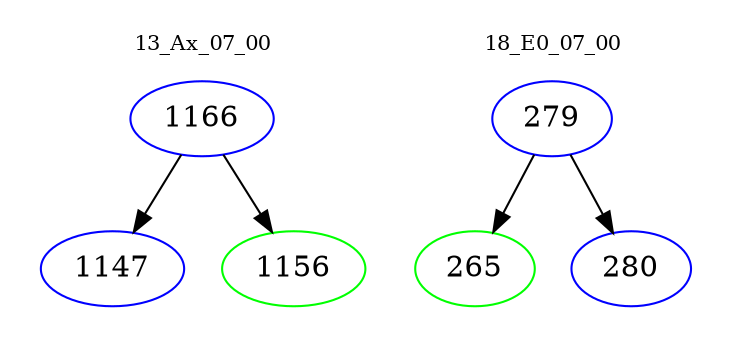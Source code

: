 digraph{
subgraph cluster_0 {
color = white
label = "13_Ax_07_00";
fontsize=10;
T0_1166 [label="1166", color="blue"]
T0_1166 -> T0_1147 [color="black"]
T0_1147 [label="1147", color="blue"]
T0_1166 -> T0_1156 [color="black"]
T0_1156 [label="1156", color="green"]
}
subgraph cluster_1 {
color = white
label = "18_E0_07_00";
fontsize=10;
T1_279 [label="279", color="blue"]
T1_279 -> T1_265 [color="black"]
T1_265 [label="265", color="green"]
T1_279 -> T1_280 [color="black"]
T1_280 [label="280", color="blue"]
}
}
